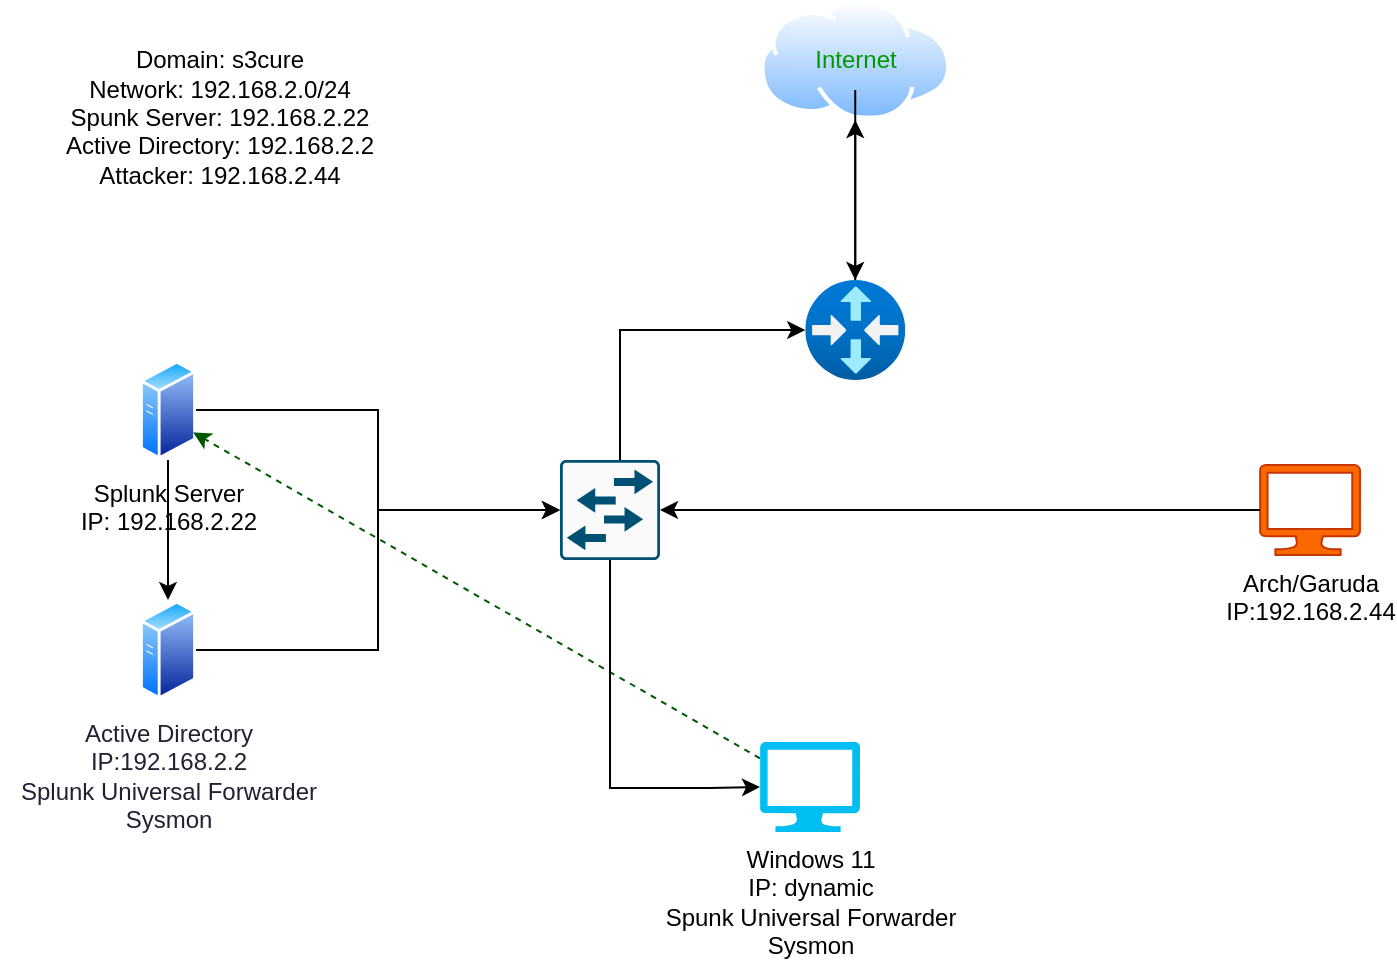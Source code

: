 <mxfile version="24.0.2" type="github">
  <diagram id="l8hXMBHkgcEJcSW0mbfh" name="Page-1">
    <mxGraphModel dx="875" dy="455" grid="1" gridSize="10" guides="1" tooltips="1" connect="1" arrows="1" fold="1" page="1" pageScale="1" pageWidth="1169" pageHeight="827" math="0" shadow="0">
      <root>
        <mxCell id="0" />
        <mxCell id="1" parent="0" />
        <mxCell id="HFkbGWzhtWchpnAS7qv4-28" value="" style="edgeStyle=orthogonalEdgeStyle;rounded=0;orthogonalLoop=1;jettySize=auto;html=1;" edge="1" parent="1" source="HFkbGWzhtWchpnAS7qv4-1" target="HFkbGWzhtWchpnAS7qv4-2">
          <mxGeometry relative="1" as="geometry" />
        </mxCell>
        <mxCell id="HFkbGWzhtWchpnAS7qv4-1" value="&lt;div&gt;Splunk Server&lt;/div&gt;&lt;div&gt;IP: 192.168.2.22&lt;br&gt;&lt;/div&gt;" style="image;aspect=fixed;perimeter=ellipsePerimeter;html=1;align=center;shadow=0;dashed=0;spacingTop=3;image=img/lib/active_directory/generic_server.svg;labelBackgroundColor=none;" vertex="1" parent="1">
          <mxGeometry x="80" y="200" width="28.0" height="50" as="geometry" />
        </mxCell>
        <mxCell id="HFkbGWzhtWchpnAS7qv4-2" value="&lt;div&gt;&lt;font color=&quot;#241f31&quot;&gt;Active Directory&lt;/font&gt;&lt;/div&gt;&lt;div&gt;&lt;font color=&quot;#241f31&quot;&gt;IP:192.168.2.2&lt;/font&gt;&lt;/div&gt;&lt;div&gt;&lt;font color=&quot;#241f31&quot;&gt;Splunk Universal Forwarder&lt;/font&gt;&lt;/div&gt;&lt;div&gt;&lt;font color=&quot;#241f31&quot;&gt;Sysmon&lt;/font&gt;&lt;br&gt;&lt;/div&gt;" style="image;aspect=fixed;perimeter=ellipsePerimeter;html=1;align=center;shadow=0;dashed=0;spacingTop=3;image=img/lib/active_directory/generic_server.svg;labelBackgroundColor=none;" vertex="1" parent="1">
          <mxGeometry x="80" y="320" width="28" height="50" as="geometry" />
        </mxCell>
        <mxCell id="HFkbGWzhtWchpnAS7qv4-26" style="rounded=0;orthogonalLoop=1;jettySize=auto;html=1;entryX=1;entryY=0.75;entryDx=0;entryDy=0;fillColor=#008a00;strokeColor=#005700;dashed=1;" edge="1" parent="1" source="HFkbGWzhtWchpnAS7qv4-3" target="HFkbGWzhtWchpnAS7qv4-1">
          <mxGeometry relative="1" as="geometry" />
        </mxCell>
        <mxCell id="HFkbGWzhtWchpnAS7qv4-3" value="&lt;div&gt;Windows 11&lt;/div&gt;&lt;div&gt;IP: dynamic&lt;/div&gt;&lt;div&gt;Spunk Universal Forwarder&lt;/div&gt;&lt;div&gt;Sysmon&lt;br&gt;&lt;/div&gt;" style="verticalLabelPosition=bottom;html=1;verticalAlign=top;align=center;strokeColor=none;fillColor=#00BEF2;shape=mxgraph.azure.computer;pointerEvents=1;" vertex="1" parent="1">
          <mxGeometry x="390" y="391" width="50" height="45" as="geometry" />
        </mxCell>
        <mxCell id="HFkbGWzhtWchpnAS7qv4-4" value="&lt;div&gt;Arch/Garuda&lt;/div&gt;&lt;div&gt;IP:192.168.2.44&lt;br&gt;&lt;/div&gt;" style="verticalLabelPosition=bottom;html=1;verticalAlign=top;align=center;strokeColor=#C73500;fillColor=#fa6800;shape=mxgraph.azure.computer;pointerEvents=1;fontColor=#000000;" vertex="1" parent="1">
          <mxGeometry x="640" y="252.5" width="50" height="45" as="geometry" />
        </mxCell>
        <mxCell id="HFkbGWzhtWchpnAS7qv4-17" style="edgeStyle=orthogonalEdgeStyle;rounded=0;orthogonalLoop=1;jettySize=auto;html=1;" edge="1" parent="1" source="HFkbGWzhtWchpnAS7qv4-6" target="HFkbGWzhtWchpnAS7qv4-7">
          <mxGeometry relative="1" as="geometry">
            <Array as="points">
              <mxPoint x="320" y="185" />
            </Array>
          </mxGeometry>
        </mxCell>
        <mxCell id="HFkbGWzhtWchpnAS7qv4-6" value="" style="sketch=0;points=[[0.015,0.015,0],[0.985,0.015,0],[0.985,0.985,0],[0.015,0.985,0],[0.25,0,0],[0.5,0,0],[0.75,0,0],[1,0.25,0],[1,0.5,0],[1,0.75,0],[0.75,1,0],[0.5,1,0],[0.25,1,0],[0,0.75,0],[0,0.5,0],[0,0.25,0]];verticalLabelPosition=bottom;html=1;verticalAlign=top;aspect=fixed;align=center;pointerEvents=1;shape=mxgraph.cisco19.rect;prIcon=workgroup_switch;fillColor=#FAFAFA;strokeColor=#005073;" vertex="1" parent="1">
          <mxGeometry x="290" y="250" width="50" height="50" as="geometry" />
        </mxCell>
        <mxCell id="HFkbGWzhtWchpnAS7qv4-12" value="" style="edgeStyle=orthogonalEdgeStyle;rounded=0;orthogonalLoop=1;jettySize=auto;html=1;" edge="1" parent="1" source="HFkbGWzhtWchpnAS7qv4-7" target="HFkbGWzhtWchpnAS7qv4-9">
          <mxGeometry relative="1" as="geometry" />
        </mxCell>
        <mxCell id="HFkbGWzhtWchpnAS7qv4-7" value="" style="image;aspect=fixed;html=1;points=[];align=center;fontSize=12;image=img/lib/azure2/networking/Virtual_Router.svg;" vertex="1" parent="1">
          <mxGeometry x="412.62" y="160" width="50" height="50" as="geometry" />
        </mxCell>
        <mxCell id="HFkbGWzhtWchpnAS7qv4-9" value="" style="image;aspect=fixed;perimeter=ellipsePerimeter;html=1;align=center;shadow=0;dashed=0;spacingTop=3;image=img/lib/active_directory/internet_cloud.svg;" vertex="1" parent="1">
          <mxGeometry x="390" y="20" width="95.24" height="60" as="geometry" />
        </mxCell>
        <mxCell id="HFkbGWzhtWchpnAS7qv4-14" style="edgeStyle=orthogonalEdgeStyle;rounded=0;orthogonalLoop=1;jettySize=auto;html=1;entryX=0;entryY=0.5;entryDx=0;entryDy=0;entryPerimeter=0;" edge="1" parent="1" source="HFkbGWzhtWchpnAS7qv4-6" target="HFkbGWzhtWchpnAS7qv4-3">
          <mxGeometry relative="1" as="geometry">
            <Array as="points">
              <mxPoint x="315" y="414" />
              <mxPoint x="365" y="414" />
            </Array>
          </mxGeometry>
        </mxCell>
        <mxCell id="HFkbGWzhtWchpnAS7qv4-19" style="edgeStyle=orthogonalEdgeStyle;rounded=0;orthogonalLoop=1;jettySize=auto;html=1;entryX=0;entryY=0.5;entryDx=0;entryDy=0;entryPerimeter=0;" edge="1" parent="1" source="HFkbGWzhtWchpnAS7qv4-1" target="HFkbGWzhtWchpnAS7qv4-6">
          <mxGeometry relative="1" as="geometry" />
        </mxCell>
        <mxCell id="HFkbGWzhtWchpnAS7qv4-20" style="edgeStyle=orthogonalEdgeStyle;rounded=0;orthogonalLoop=1;jettySize=auto;html=1;entryX=0;entryY=0.5;entryDx=0;entryDy=0;entryPerimeter=0;" edge="1" parent="1" source="HFkbGWzhtWchpnAS7qv4-2" target="HFkbGWzhtWchpnAS7qv4-6">
          <mxGeometry relative="1" as="geometry" />
        </mxCell>
        <mxCell id="HFkbGWzhtWchpnAS7qv4-21" style="edgeStyle=orthogonalEdgeStyle;rounded=0;orthogonalLoop=1;jettySize=auto;html=1;entryX=1;entryY=0.5;entryDx=0;entryDy=0;entryPerimeter=0;" edge="1" parent="1" source="HFkbGWzhtWchpnAS7qv4-4" target="HFkbGWzhtWchpnAS7qv4-6">
          <mxGeometry relative="1" as="geometry" />
        </mxCell>
        <mxCell id="HFkbGWzhtWchpnAS7qv4-30" value="" style="edgeStyle=orthogonalEdgeStyle;rounded=0;orthogonalLoop=1;jettySize=auto;html=1;" edge="1" parent="1" source="HFkbGWzhtWchpnAS7qv4-24" target="HFkbGWzhtWchpnAS7qv4-7">
          <mxGeometry relative="1" as="geometry" />
        </mxCell>
        <mxCell id="HFkbGWzhtWchpnAS7qv4-24" value="&lt;font color=&quot;#009900&quot;&gt;Internet&lt;/font&gt;" style="text;strokeColor=none;align=center;fillColor=none;html=1;verticalAlign=middle;whiteSpace=wrap;rounded=0;" vertex="1" parent="1">
          <mxGeometry x="407.62" y="35" width="60" height="30" as="geometry" />
        </mxCell>
        <mxCell id="HFkbGWzhtWchpnAS7qv4-25" value="&lt;div&gt;Domain: s3cure&lt;/div&gt;&lt;div&gt;Network: 192.168.2.0/24&lt;/div&gt;&lt;div&gt;Spunk Server: 192.168.2.22&lt;/div&gt;&lt;div&gt;Active Directory: 192.168.2.2&lt;/div&gt;&lt;div&gt;Attacker: 192.168.2.44&lt;br&gt;&lt;/div&gt;&lt;div&gt;&lt;br&gt;&lt;/div&gt;&lt;div&gt;&lt;br&gt;&lt;/div&gt;" style="text;strokeColor=none;align=center;fillColor=none;html=1;verticalAlign=middle;whiteSpace=wrap;rounded=0;" vertex="1" parent="1">
          <mxGeometry x="10" y="35" width="220" height="115" as="geometry" />
        </mxCell>
      </root>
    </mxGraphModel>
  </diagram>
</mxfile>
